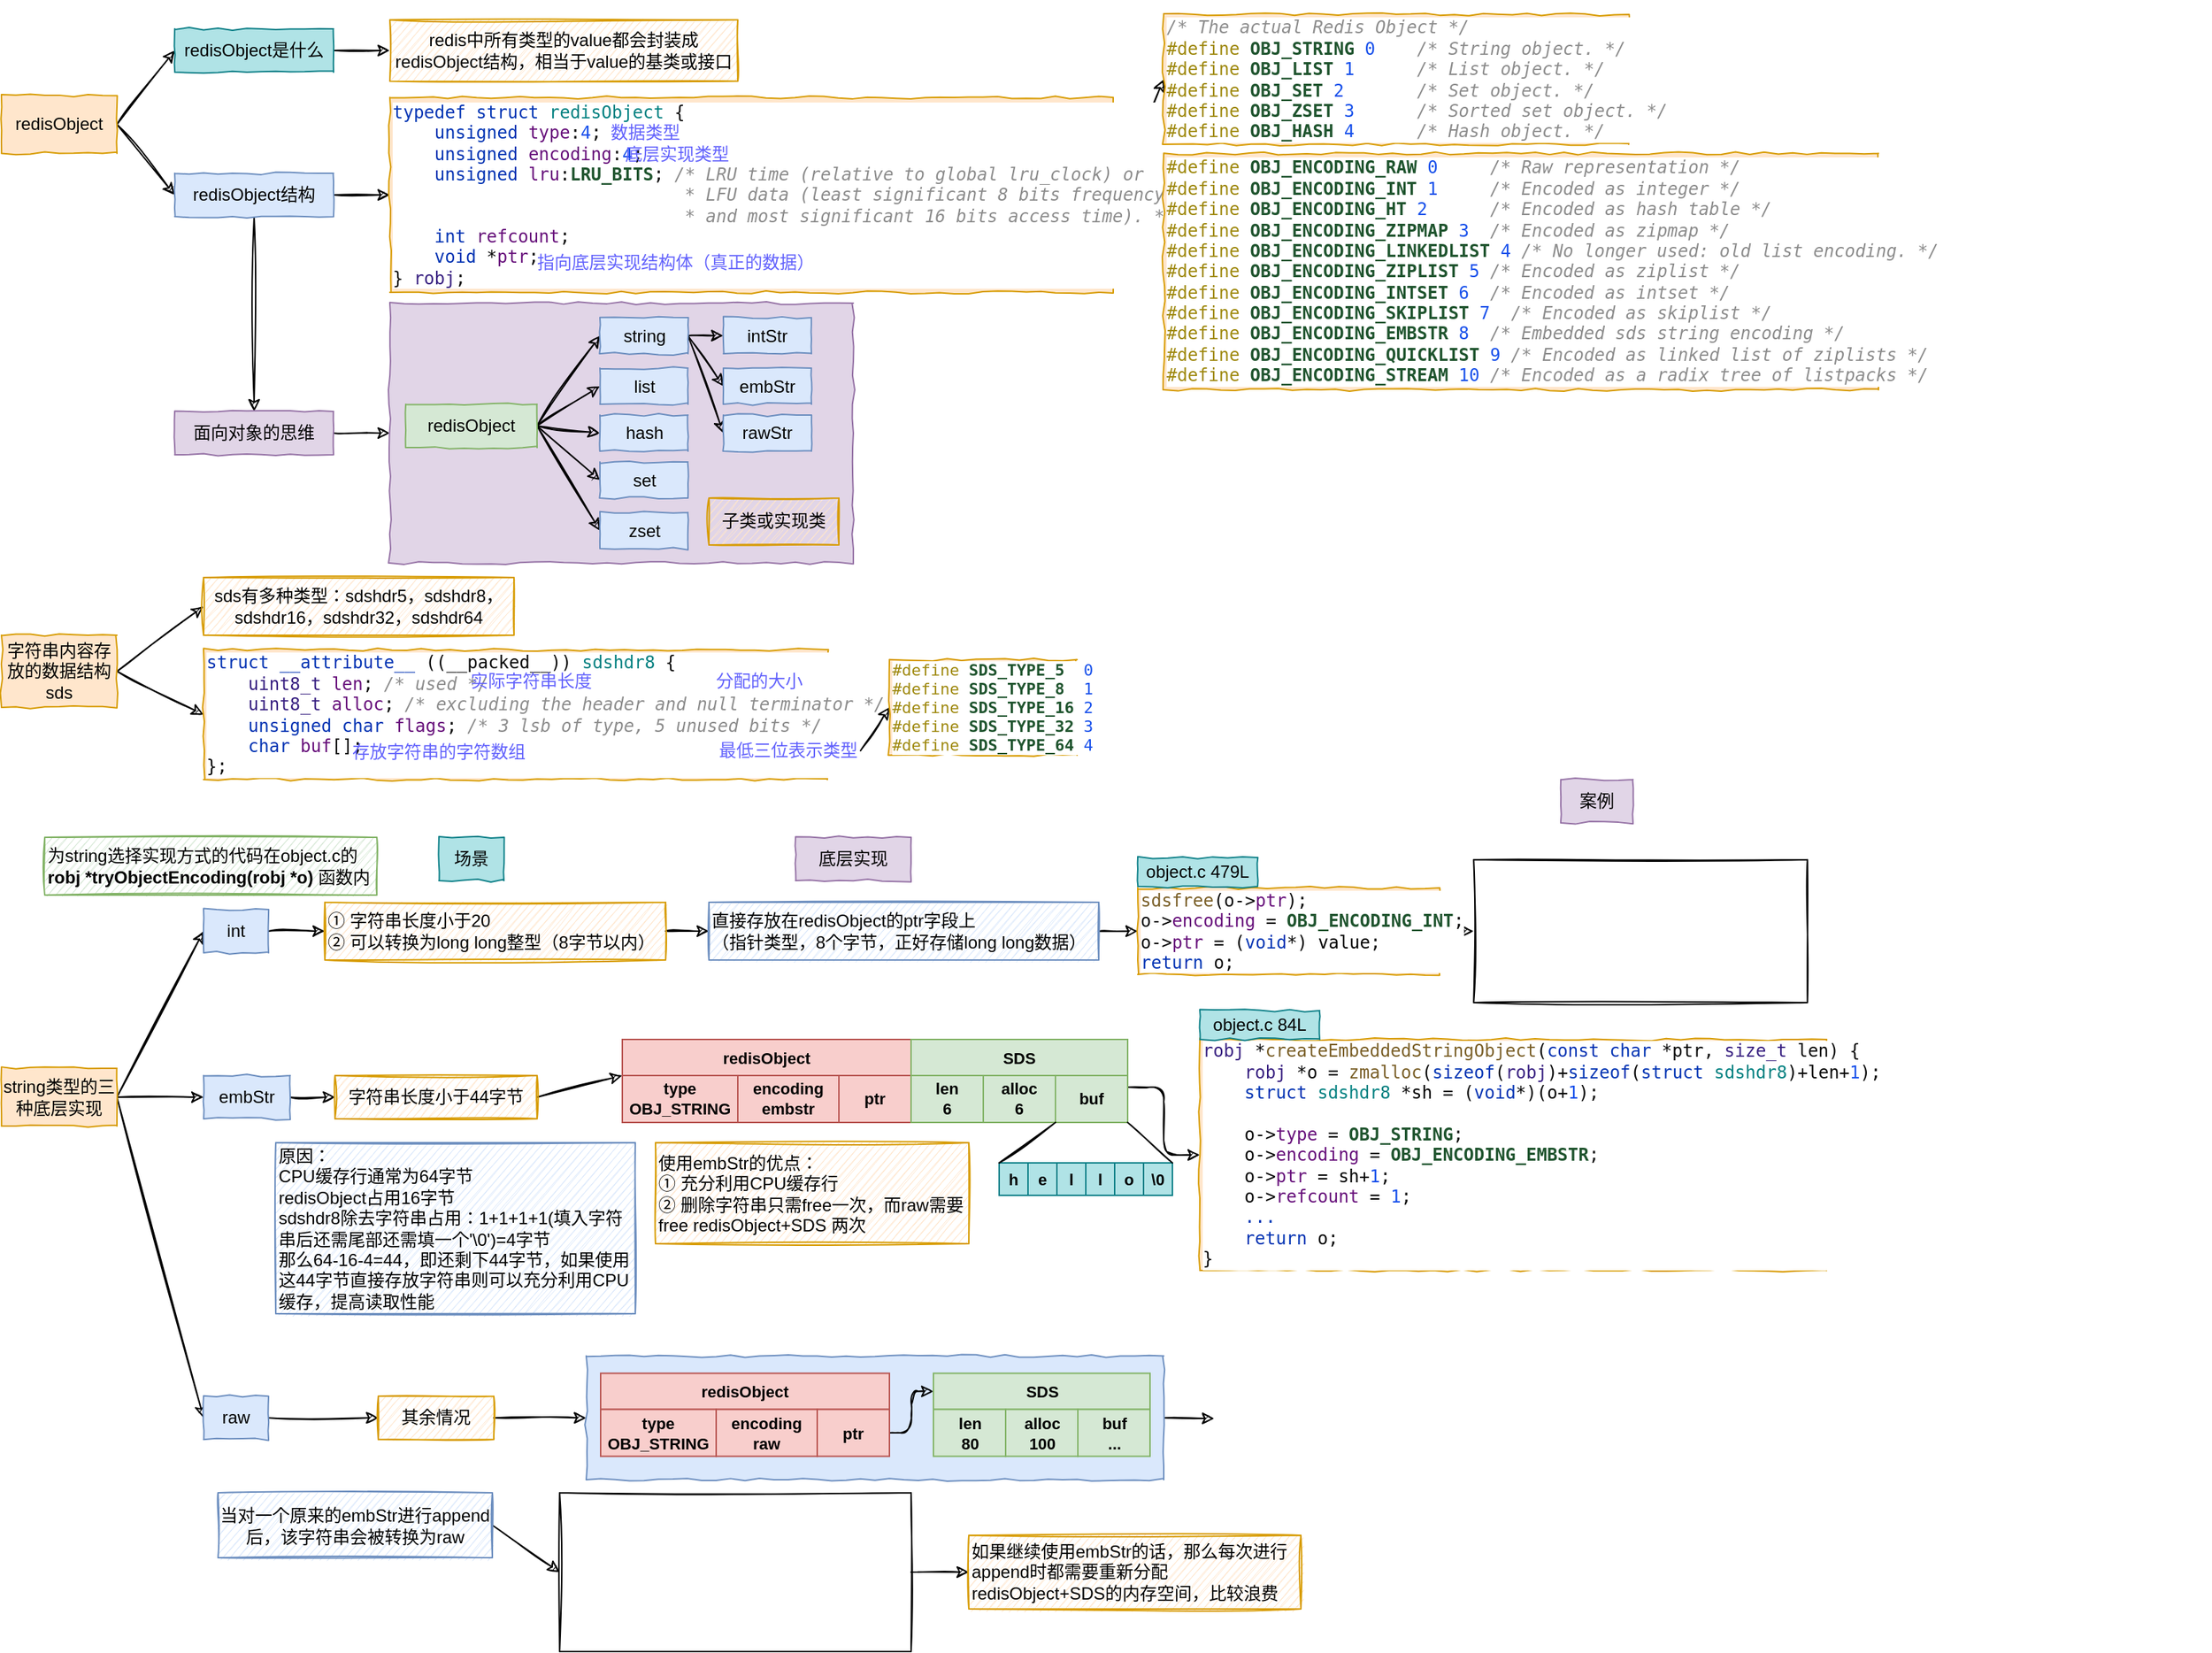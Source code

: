 <mxfile>
    <diagram id="2hPQVOYOipwQLmy5uQ9p" name="第 1 页">
        <mxGraphModel dx="1176" dy="665" grid="1" gridSize="10" guides="1" tooltips="1" connect="1" arrows="1" fold="1" page="1" pageScale="1" pageWidth="827" pageHeight="1169" math="0" shadow="0">
            <root>
                <mxCell id="0"/>
                <mxCell id="1" parent="0"/>
                <mxCell id="146" style="edgeStyle=none;sketch=1;html=1;exitX=1;exitY=0.5;exitDx=0;exitDy=0;entryX=0;entryY=0.5;entryDx=0;entryDy=0;fontSize=11;fontColor=#6262FC;" parent="1" source="143" target="145" edge="1">
                    <mxGeometry relative="1" as="geometry"/>
                </mxCell>
                <mxCell id="143" value="" style="rounded=0;whiteSpace=wrap;html=1;fillColor=#dae8fc;strokeColor=#6c8ebf;comic=1;" parent="1" vertex="1">
                    <mxGeometry x="445" y="979.25" width="400" height="85.75" as="geometry"/>
                </mxCell>
                <mxCell id="5" style="edgeStyle=none;html=1;exitX=1;exitY=0.5;exitDx=0;exitDy=0;entryX=0;entryY=0.5;entryDx=0;entryDy=0;sketch=1;" parent="1" source="2" target="4" edge="1">
                    <mxGeometry relative="1" as="geometry"/>
                </mxCell>
                <mxCell id="10" style="edgeStyle=none;sketch=1;html=1;exitX=1;exitY=0.5;exitDx=0;exitDy=0;entryX=0;entryY=0.5;entryDx=0;entryDy=0;" parent="1" source="2" target="9" edge="1">
                    <mxGeometry relative="1" as="geometry"/>
                </mxCell>
                <mxCell id="2" value="redisObject" style="rounded=0;whiteSpace=wrap;html=1;fillColor=#ffe6cc;strokeColor=#d79b00;comic=1;" parent="1" vertex="1">
                    <mxGeometry x="40" y="106.25" width="80" height="40" as="geometry"/>
                </mxCell>
                <mxCell id="8" style="edgeStyle=none;sketch=1;html=1;exitX=1;exitY=0.5;exitDx=0;exitDy=0;entryX=0;entryY=0.5;entryDx=0;entryDy=0;" parent="1" source="4" target="6" edge="1">
                    <mxGeometry relative="1" as="geometry"/>
                </mxCell>
                <mxCell id="4" value="redisObject是什么" style="rounded=0;whiteSpace=wrap;html=1;fillColor=#b0e3e6;strokeColor=#0e8088;comic=1;" parent="1" vertex="1">
                    <mxGeometry x="160" y="60" width="110" height="30" as="geometry"/>
                </mxCell>
                <mxCell id="6" value="redis中所有类型的value都会封装成redisObject结构，相当于value的基类或接口" style="rounded=0;whiteSpace=wrap;html=1;fillColor=#ffe6cc;strokeColor=#d79b00;comic=1;sketch=1;" parent="1" vertex="1">
                    <mxGeometry x="309" y="53.75" width="241" height="42.5" as="geometry"/>
                </mxCell>
                <mxCell id="12" style="edgeStyle=none;sketch=1;html=1;exitX=1;exitY=0.5;exitDx=0;exitDy=0;entryX=0;entryY=0.5;entryDx=0;entryDy=0;fontSize=11;" parent="1" source="9" target="11" edge="1">
                    <mxGeometry relative="1" as="geometry"/>
                </mxCell>
                <mxCell id="17" style="edgeStyle=none;sketch=1;html=1;exitX=0.5;exitY=1;exitDx=0;exitDy=0;entryX=0.5;entryY=0;entryDx=0;entryDy=0;fontSize=10;fontColor=#6262FC;" parent="1" source="9" target="16" edge="1">
                    <mxGeometry relative="1" as="geometry"/>
                </mxCell>
                <mxCell id="9" value="redisObject结构" style="rounded=0;whiteSpace=wrap;html=1;fillColor=#dae8fc;strokeColor=#6c8ebf;comic=1;" parent="1" vertex="1">
                    <mxGeometry x="160" y="160" width="110" height="30" as="geometry"/>
                </mxCell>
                <mxCell id="82" style="edgeStyle=none;sketch=1;html=1;exitX=1;exitY=0.5;exitDx=0;exitDy=0;entryX=0;entryY=0.5;entryDx=0;entryDy=0;fontSize=11;fontColor=#6262FC;" parent="1" source="11" target="81" edge="1">
                    <mxGeometry relative="1" as="geometry"/>
                </mxCell>
                <mxCell id="84" style="edgeStyle=none;sketch=1;html=1;exitX=1;exitY=0.5;exitDx=0;exitDy=0;entryX=0;entryY=0.5;entryDx=0;entryDy=0;fontSize=11;fontColor=#6262FC;" parent="1" source="11" target="83" edge="1">
                    <mxGeometry relative="1" as="geometry"/>
                </mxCell>
                <mxCell id="11" value="&lt;pre style=&quot;background-color: rgb(255 , 255 , 255) ; color: rgb(8 , 8 , 8) ; font-family: &amp;#34;consolas&amp;#34; , monospace&quot;&gt;&lt;span style=&quot;color: #0033b3&quot;&gt;typedef struct &lt;/span&gt;&lt;span style=&quot;color: #008080&quot;&gt;redisObject &lt;/span&gt;{&lt;br&gt;    &lt;span style=&quot;color: #0033b3&quot;&gt;unsigned &lt;/span&gt;&lt;span style=&quot;color: #660e7a&quot;&gt;type&lt;/span&gt;:&lt;span style=&quot;color: #1750eb&quot;&gt;4&lt;/span&gt;;&lt;br&gt;    &lt;span style=&quot;color: #0033b3&quot;&gt;unsigned &lt;/span&gt;&lt;span style=&quot;color: #660e7a&quot;&gt;encoding&lt;/span&gt;:&lt;span style=&quot;color: #1750eb&quot;&gt;4&lt;/span&gt;;&lt;br&gt;    &lt;span style=&quot;color: #0033b3&quot;&gt;unsigned &lt;/span&gt;&lt;span style=&quot;color: #660e7a&quot;&gt;lru&lt;/span&gt;:&lt;span style=&quot;color: #1f542e ; font-weight: bold&quot;&gt;LRU_BITS&lt;/span&gt;; &lt;span style=&quot;color: #8c8c8c ; font-style: italic&quot;&gt;/* LRU time (relative to global lru_clock) or&lt;br&gt;&lt;/span&gt;&lt;span style=&quot;color: #8c8c8c ; font-style: italic&quot;&gt;                            * LFU data (least significant 8 bits frequency&lt;br&gt;&lt;/span&gt;&lt;span style=&quot;color: #8c8c8c ; font-style: italic&quot;&gt;                            * and most significant 16 bits access time). */&lt;br&gt;&lt;/span&gt;&lt;span style=&quot;color: #8c8c8c ; font-style: italic&quot;&gt;    &lt;/span&gt;&lt;span style=&quot;color: #0033b3&quot;&gt;int &lt;/span&gt;&lt;span style=&quot;color: #660e7a&quot;&gt;refcount&lt;/span&gt;;&lt;br&gt;    &lt;span style=&quot;color: #0033b3&quot;&gt;void &lt;/span&gt;*&lt;span style=&quot;color: #660e7a&quot;&gt;ptr&lt;/span&gt;;&lt;br&gt;} &lt;span style=&quot;color: #371f80&quot;&gt;robj&lt;/span&gt;;&lt;/pre&gt;" style="rounded=0;whiteSpace=wrap;html=1;fillColor=#ffe6cc;strokeColor=#d79b00;comic=1;sketch=0;align=left;" parent="1" vertex="1">
                    <mxGeometry x="309" y="107.5" width="501" height="135" as="geometry"/>
                </mxCell>
                <mxCell id="14" value="&lt;font color=&quot;#6262fc&quot; style=&quot;font-size: 12px&quot;&gt;数据类型&lt;/font&gt;" style="rounded=0;whiteSpace=wrap;html=1;fillColor=none;strokeColor=none;comic=1;sketch=1;align=left;" parent="1" vertex="1">
                    <mxGeometry x="460" y="119" width="60" height="26.25" as="geometry"/>
                </mxCell>
                <mxCell id="15" value="&lt;font color=&quot;#6262fc&quot; style=&quot;font-size: 12px&quot;&gt;底层实现类型&lt;/font&gt;" style="rounded=0;whiteSpace=wrap;html=1;fillColor=none;strokeColor=none;comic=1;sketch=1;align=left;" parent="1" vertex="1">
                    <mxGeometry x="470" y="133.75" width="80" height="26.25" as="geometry"/>
                </mxCell>
                <mxCell id="19" style="edgeStyle=none;sketch=1;html=1;exitX=1;exitY=0.5;exitDx=0;exitDy=0;entryX=0;entryY=0.5;entryDx=0;entryDy=0;fontSize=10;fontColor=#6262FC;" parent="1" source="16" target="21" edge="1">
                    <mxGeometry relative="1" as="geometry">
                        <mxPoint x="309" y="305" as="targetPoint"/>
                    </mxGeometry>
                </mxCell>
                <mxCell id="16" value="面向对象的思维" style="rounded=0;whiteSpace=wrap;html=1;fillColor=#e1d5e7;strokeColor=#9673a6;comic=1;" parent="1" vertex="1">
                    <mxGeometry x="160" y="325" width="110" height="30" as="geometry"/>
                </mxCell>
                <mxCell id="21" value="" style="rounded=0;whiteSpace=wrap;html=1;fillColor=#e1d5e7;strokeColor=#9673a6;comic=1;" parent="1" vertex="1">
                    <mxGeometry x="309" y="250" width="321" height="180" as="geometry"/>
                </mxCell>
                <mxCell id="23" value="" style="edgeStyle=none;sketch=1;html=1;exitX=1;exitY=0.5;exitDx=0;exitDy=0;entryX=0;entryY=0.5;entryDx=0;entryDy=0;fontSize=10;fontColor=#6262FC;" parent="1" source="20" target="26" edge="1">
                    <mxGeometry relative="1" as="geometry">
                        <mxPoint x="459" y="280" as="targetPoint"/>
                    </mxGeometry>
                </mxCell>
                <mxCell id="30" style="edgeStyle=none;sketch=1;html=1;exitX=1;exitY=0.5;exitDx=0;exitDy=0;entryX=0;entryY=0.5;entryDx=0;entryDy=0;fontSize=10;fontColor=#6262FC;" parent="1" source="20" target="25" edge="1">
                    <mxGeometry relative="1" as="geometry"/>
                </mxCell>
                <mxCell id="31" style="edgeStyle=none;sketch=1;html=1;exitX=1;exitY=0.5;exitDx=0;exitDy=0;entryX=0;entryY=0.5;entryDx=0;entryDy=0;fontSize=10;fontColor=#6262FC;" parent="1" source="20" target="27" edge="1">
                    <mxGeometry relative="1" as="geometry"/>
                </mxCell>
                <mxCell id="32" style="edgeStyle=none;sketch=1;html=1;exitX=1;exitY=0.5;exitDx=0;exitDy=0;entryX=0;entryY=0.5;entryDx=0;entryDy=0;fontSize=10;fontColor=#6262FC;" parent="1" source="20" target="28" edge="1">
                    <mxGeometry relative="1" as="geometry"/>
                </mxCell>
                <mxCell id="33" style="edgeStyle=none;sketch=1;html=1;exitX=1;exitY=0.5;exitDx=0;exitDy=0;entryX=0;entryY=0.5;entryDx=0;entryDy=0;fontSize=10;fontColor=#6262FC;" parent="1" source="20" target="29" edge="1">
                    <mxGeometry relative="1" as="geometry"/>
                </mxCell>
                <mxCell id="20" value="redisObject" style="rounded=0;whiteSpace=wrap;html=1;fillColor=#d5e8d4;strokeColor=#82b366;comic=1;" parent="1" vertex="1">
                    <mxGeometry x="320" y="320" width="91" height="30" as="geometry"/>
                </mxCell>
                <mxCell id="24" value="子类或实现类" style="rounded=0;whiteSpace=wrap;html=1;fillColor=#ffe6cc;strokeColor=#d79b00;comic=1;sketch=1;" parent="1" vertex="1">
                    <mxGeometry x="530" y="385" width="90" height="32.5" as="geometry"/>
                </mxCell>
                <mxCell id="25" value="list" style="rounded=0;whiteSpace=wrap;html=1;fillColor=#dae8fc;strokeColor=#6c8ebf;comic=1;" parent="1" vertex="1">
                    <mxGeometry x="454.5" y="295" width="61" height="25" as="geometry"/>
                </mxCell>
                <mxCell id="37" style="edgeStyle=none;sketch=1;html=1;exitX=1;exitY=0.5;exitDx=0;exitDy=0;entryX=0;entryY=0.5;entryDx=0;entryDy=0;fontSize=10;fontColor=#6262FC;" parent="1" source="26" target="34" edge="1">
                    <mxGeometry relative="1" as="geometry"/>
                </mxCell>
                <mxCell id="39" style="edgeStyle=none;sketch=1;html=1;exitX=1;exitY=0.5;exitDx=0;exitDy=0;entryX=0;entryY=0.5;entryDx=0;entryDy=0;fontSize=10;fontColor=#6262FC;" parent="1" source="26" target="35" edge="1">
                    <mxGeometry relative="1" as="geometry"/>
                </mxCell>
                <mxCell id="40" style="edgeStyle=none;sketch=1;html=1;exitX=1;exitY=0.5;exitDx=0;exitDy=0;entryX=0;entryY=0.5;entryDx=0;entryDy=0;fontSize=10;fontColor=#6262FC;" parent="1" source="26" target="36" edge="1">
                    <mxGeometry relative="1" as="geometry"/>
                </mxCell>
                <mxCell id="26" value="string" style="rounded=0;whiteSpace=wrap;html=1;fillColor=#dae8fc;strokeColor=#6c8ebf;comic=1;" parent="1" vertex="1">
                    <mxGeometry x="454.5" y="260" width="61" height="25" as="geometry"/>
                </mxCell>
                <mxCell id="27" value="hash" style="rounded=0;whiteSpace=wrap;html=1;fillColor=#dae8fc;strokeColor=#6c8ebf;comic=1;" parent="1" vertex="1">
                    <mxGeometry x="454.5" y="327.5" width="61" height="25" as="geometry"/>
                </mxCell>
                <mxCell id="28" value="set" style="rounded=0;whiteSpace=wrap;html=1;fillColor=#dae8fc;strokeColor=#6c8ebf;comic=1;" parent="1" vertex="1">
                    <mxGeometry x="454.5" y="360" width="61" height="25" as="geometry"/>
                </mxCell>
                <mxCell id="29" value="zset" style="rounded=0;whiteSpace=wrap;html=1;fillColor=#dae8fc;strokeColor=#6c8ebf;comic=1;" parent="1" vertex="1">
                    <mxGeometry x="454.5" y="395" width="61" height="25" as="geometry"/>
                </mxCell>
                <mxCell id="34" value="intStr" style="rounded=0;whiteSpace=wrap;html=1;fillColor=#dae8fc;strokeColor=#6c8ebf;comic=1;" parent="1" vertex="1">
                    <mxGeometry x="540" y="260" width="61" height="25" as="geometry"/>
                </mxCell>
                <mxCell id="35" value="embStr" style="rounded=0;whiteSpace=wrap;html=1;fillColor=#dae8fc;strokeColor=#6c8ebf;comic=1;" parent="1" vertex="1">
                    <mxGeometry x="540" y="295" width="61" height="25" as="geometry"/>
                </mxCell>
                <mxCell id="36" value="rawStr" style="rounded=0;whiteSpace=wrap;html=1;fillColor=#dae8fc;strokeColor=#6c8ebf;comic=1;" parent="1" vertex="1">
                    <mxGeometry x="540" y="327.5" width="61" height="25" as="geometry"/>
                </mxCell>
                <mxCell id="43" style="edgeStyle=none;sketch=1;html=1;exitX=1;exitY=0.5;exitDx=0;exitDy=0;entryX=0;entryY=0.5;entryDx=0;entryDy=0;fontSize=10;fontColor=#6262FC;" parent="1" source="41" target="42" edge="1">
                    <mxGeometry relative="1" as="geometry"/>
                </mxCell>
                <mxCell id="46" style="edgeStyle=none;sketch=1;html=1;exitX=1;exitY=0.5;exitDx=0;exitDy=0;entryX=0;entryY=0.5;entryDx=0;entryDy=0;fontSize=10;fontColor=#6262FC;" parent="1" source="41" target="44" edge="1">
                    <mxGeometry relative="1" as="geometry"/>
                </mxCell>
                <mxCell id="47" style="edgeStyle=none;sketch=1;html=1;exitX=1;exitY=0.5;exitDx=0;exitDy=0;entryX=0;entryY=0.5;entryDx=0;entryDy=0;fontSize=10;fontColor=#6262FC;" parent="1" source="41" target="45" edge="1">
                    <mxGeometry relative="1" as="geometry"/>
                </mxCell>
                <mxCell id="41" value="string类型的三种底层实现" style="rounded=0;whiteSpace=wrap;html=1;fillColor=#ffe6cc;strokeColor=#d79b00;comic=1;" parent="1" vertex="1">
                    <mxGeometry x="40" y="780" width="80" height="40" as="geometry"/>
                </mxCell>
                <mxCell id="50" style="edgeStyle=none;sketch=1;html=1;exitX=1;exitY=0.5;exitDx=0;exitDy=0;entryX=0;entryY=0.5;entryDx=0;entryDy=0;fontSize=10;fontColor=#6262FC;" parent="1" source="42" target="49" edge="1">
                    <mxGeometry relative="1" as="geometry"/>
                </mxCell>
                <mxCell id="42" value="int" style="rounded=0;whiteSpace=wrap;html=1;fillColor=#dae8fc;strokeColor=#6c8ebf;comic=1;" parent="1" vertex="1">
                    <mxGeometry x="180" y="670" width="45" height="30" as="geometry"/>
                </mxCell>
                <mxCell id="118" style="edgeStyle=orthogonalEdgeStyle;sketch=1;html=1;exitX=1;exitY=0.5;exitDx=0;exitDy=0;entryX=0;entryY=0.5;entryDx=0;entryDy=0;fontSize=11;fontColor=#6262FC;" parent="1" source="44" target="117" edge="1">
                    <mxGeometry relative="1" as="geometry"/>
                </mxCell>
                <mxCell id="44" value="raw" style="rounded=0;whiteSpace=wrap;html=1;fillColor=#dae8fc;strokeColor=#6c8ebf;comic=1;" parent="1" vertex="1">
                    <mxGeometry x="180" y="1007.13" width="45" height="30" as="geometry"/>
                </mxCell>
                <mxCell id="64" style="edgeStyle=none;sketch=1;html=1;exitX=1;exitY=0.5;exitDx=0;exitDy=0;entryX=0;entryY=0.5;entryDx=0;entryDy=0;fontSize=11;fontColor=#6262FC;" parent="1" source="45" target="63" edge="1">
                    <mxGeometry relative="1" as="geometry"/>
                </mxCell>
                <mxCell id="45" value="embStr" style="rounded=0;whiteSpace=wrap;html=1;fillColor=#dae8fc;strokeColor=#6c8ebf;comic=1;" parent="1" vertex="1">
                    <mxGeometry x="180" y="785" width="60" height="30" as="geometry"/>
                </mxCell>
                <mxCell id="48" value="场景" style="rounded=0;whiteSpace=wrap;html=1;fillColor=#b0e3e6;strokeColor=#0e8088;comic=1;" parent="1" vertex="1">
                    <mxGeometry x="343" y="620" width="45" height="30" as="geometry"/>
                </mxCell>
                <mxCell id="54" style="edgeStyle=none;sketch=1;html=1;exitX=1;exitY=0.5;exitDx=0;exitDy=0;entryX=0;entryY=0.5;entryDx=0;entryDy=0;fontSize=10;fontColor=#6262FC;" parent="1" source="49" target="53" edge="1">
                    <mxGeometry relative="1" as="geometry"/>
                </mxCell>
                <mxCell id="49" value="① 字符串长度小于20&lt;br&gt;② 可以转换为long long整型（8字节以内）" style="rounded=0;whiteSpace=wrap;html=1;fillColor=#ffe6cc;strokeColor=#d79b00;comic=1;sketch=1;align=left;" parent="1" vertex="1">
                    <mxGeometry x="264" y="665" width="236" height="40" as="geometry"/>
                </mxCell>
                <mxCell id="51" value="&lt;font color=&quot;#6262fc&quot; style=&quot;font-size: 12px&quot;&gt;指向底层实现结构体（真正的数据）&lt;/font&gt;" style="rounded=0;whiteSpace=wrap;html=1;fillColor=none;strokeColor=none;comic=1;sketch=1;align=left;" parent="1" vertex="1">
                    <mxGeometry x="409" y="208.75" width="201" height="26.25" as="geometry"/>
                </mxCell>
                <mxCell id="52" value="底层实现" style="rounded=0;whiteSpace=wrap;html=1;fillColor=#e1d5e7;strokeColor=#9673a6;comic=1;" parent="1" vertex="1">
                    <mxGeometry x="590" y="620" width="80" height="30" as="geometry"/>
                </mxCell>
                <mxCell id="57" style="edgeStyle=none;sketch=1;html=1;exitX=1;exitY=0.5;exitDx=0;exitDy=0;entryX=0;entryY=0.5;entryDx=0;entryDy=0;fontSize=11;fontColor=#6262FC;" parent="1" source="53" target="56" edge="1">
                    <mxGeometry relative="1" as="geometry"/>
                </mxCell>
                <mxCell id="53" value="直接存放在redisObject的ptr字段上&lt;br&gt;（指针类型，8个字节，正好存储long long数据）" style="rounded=0;whiteSpace=wrap;html=1;fillColor=#dae8fc;strokeColor=#6c8ebf;comic=1;sketch=1;align=left;" parent="1" vertex="1">
                    <mxGeometry x="530" y="665" width="270" height="40" as="geometry"/>
                </mxCell>
                <mxCell id="61" style="edgeStyle=none;sketch=1;html=1;exitX=1;exitY=0.5;exitDx=0;exitDy=0;entryX=0;entryY=0.5;entryDx=0;entryDy=0;fontSize=11;fontColor=#6262FC;" parent="1" source="56" target="60" edge="1">
                    <mxGeometry relative="1" as="geometry"/>
                </mxCell>
                <mxCell id="56" value="&lt;pre style=&quot;background-color: rgb(255 , 255 , 255) ; color: rgb(8 , 8 , 8) ; font-family: &amp;#34;consolas&amp;#34; , monospace&quot;&gt;&lt;span style=&quot;color: #795e26&quot;&gt;sdsfree&lt;/span&gt;(o-&amp;gt;&lt;span style=&quot;color: #660e7a&quot;&gt;ptr&lt;/span&gt;);&lt;br&gt;o-&amp;gt;&lt;span style=&quot;color: #660e7a&quot;&gt;encoding &lt;/span&gt;= &lt;span style=&quot;color: #1f542e ; font-weight: bold&quot;&gt;OBJ_ENCODING_INT&lt;/span&gt;;&lt;br&gt;o-&amp;gt;&lt;span style=&quot;color: #660e7a&quot;&gt;ptr &lt;/span&gt;= (&lt;span style=&quot;color: #0033b3&quot;&gt;void&lt;/span&gt;*) &lt;span style=&quot;color: #000000&quot;&gt;value&lt;/span&gt;;&lt;br&gt;&lt;span style=&quot;color: #0033b3&quot;&gt;return &lt;/span&gt;o;&lt;/pre&gt;" style="rounded=0;whiteSpace=wrap;html=1;fillColor=#ffe6cc;strokeColor=#d79b00;comic=1;align=left;" parent="1" vertex="1">
                    <mxGeometry x="827" y="655" width="209" height="60" as="geometry"/>
                </mxCell>
                <mxCell id="58" value="object.c 479L" style="rounded=0;whiteSpace=wrap;html=1;fillColor=#b0e3e6;strokeColor=#0e8088;comic=1;" parent="1" vertex="1">
                    <mxGeometry x="827" y="634" width="83" height="20" as="geometry"/>
                </mxCell>
                <mxCell id="59" value="案例" style="rounded=0;whiteSpace=wrap;html=1;fillColor=#e1d5e7;strokeColor=#9673a6;comic=1;" parent="1" vertex="1">
                    <mxGeometry x="1120" y="580" width="50" height="30" as="geometry"/>
                </mxCell>
                <mxCell id="60" value="" style="shape=image;imageAspect=0;aspect=fixed;verticalLabelPosition=bottom;verticalAlign=top;comic=1;sketch=1;fontSize=11;fontColor=#6262FC;strokeColor=default;fillColor=none;image=https://codereaper-image-bed.oss-cn-shenzhen.aliyuncs.com/img/image-20220808220659289.png;imageBorder=default;" parent="1" vertex="1">
                    <mxGeometry x="1059.65" y="635.5" width="231.15" height="99" as="geometry"/>
                </mxCell>
                <mxCell id="62" value="为string选择实现方式的代码在object.c的&lt;br&gt;&lt;b&gt;robj *tryObjectEncoding(robj *o)&lt;/b&gt; 函数内" style="rounded=0;whiteSpace=wrap;html=1;fillColor=#d5e8d4;strokeColor=#82b366;comic=1;sketch=1;align=left;" parent="1" vertex="1">
                    <mxGeometry x="70" y="620" width="230" height="40" as="geometry"/>
                </mxCell>
                <mxCell id="107" style="edgeStyle=none;sketch=1;html=1;exitX=1;exitY=0.5;exitDx=0;exitDy=0;entryX=0;entryY=0;entryDx=0;entryDy=0;fontSize=11;fontColor=#6262FC;" parent="1" source="63" target="80" edge="1">
                    <mxGeometry relative="1" as="geometry"/>
                </mxCell>
                <mxCell id="63" value="字符串长度小于44字节" style="rounded=0;whiteSpace=wrap;html=1;fillColor=#ffe6cc;strokeColor=#d79b00;comic=1;sketch=1;align=center;" parent="1" vertex="1">
                    <mxGeometry x="271" y="785" width="140" height="30" as="geometry"/>
                </mxCell>
                <mxCell id="68" style="edgeStyle=none;sketch=1;html=1;exitX=1;exitY=0.5;exitDx=0;exitDy=0;entryX=0;entryY=0.5;entryDx=0;entryDy=0;fontSize=11;fontColor=#6262FC;" parent="1" source="65" target="67" edge="1">
                    <mxGeometry relative="1" as="geometry"/>
                </mxCell>
                <mxCell id="70" style="edgeStyle=none;sketch=1;html=1;exitX=1;exitY=0.5;exitDx=0;exitDy=0;entryX=0;entryY=0.5;entryDx=0;entryDy=0;fontSize=11;fontColor=#6262FC;" parent="1" source="65" target="69" edge="1">
                    <mxGeometry relative="1" as="geometry"/>
                </mxCell>
                <mxCell id="65" value="字符串内容存放的数据结构sds" style="rounded=0;whiteSpace=wrap;html=1;fillColor=#ffe6cc;strokeColor=#d79b00;comic=1;" parent="1" vertex="1">
                    <mxGeometry x="40" y="480" width="80" height="50" as="geometry"/>
                </mxCell>
                <mxCell id="67" value="sds有多种类型：sdshdr5，sdshdr8，sdshdr16，sdshdr32，sdshdr64" style="rounded=0;whiteSpace=wrap;html=1;fillColor=#ffe6cc;strokeColor=#d79b00;comic=1;sketch=1;" parent="1" vertex="1">
                    <mxGeometry x="180" y="440" width="215" height="40" as="geometry"/>
                </mxCell>
                <mxCell id="69" value="&lt;pre style=&quot;background-color: rgb(255 , 255 , 255) ; color: rgb(8 , 8 , 8) ; font-family: &amp;#34;consolas&amp;#34; , monospace&quot;&gt;&lt;span style=&quot;color: #0033b3&quot;&gt;struct __attribute__ &lt;/span&gt;((__packed__)) &lt;span style=&quot;color: #008080&quot;&gt;sdshdr8 &lt;/span&gt;{&lt;br&gt;    &lt;span style=&quot;color: #371f80&quot;&gt;uint8_t &lt;/span&gt;&lt;span style=&quot;color: #660e7a&quot;&gt;len&lt;/span&gt;; &lt;span style=&quot;color: #8c8c8c ; font-style: italic&quot;&gt;/* used */&lt;br&gt;&lt;/span&gt;&lt;span style=&quot;color: #8c8c8c ; font-style: italic&quot;&gt;    &lt;/span&gt;&lt;span style=&quot;color: #371f80&quot;&gt;uint8_t &lt;/span&gt;&lt;span style=&quot;color: #660e7a&quot;&gt;alloc&lt;/span&gt;; &lt;span style=&quot;color: #8c8c8c ; font-style: italic&quot;&gt;/* excluding the header and null terminator */&lt;br&gt;&lt;/span&gt;&lt;span style=&quot;color: #8c8c8c ; font-style: italic&quot;&gt;    &lt;/span&gt;&lt;span style=&quot;color: #0033b3&quot;&gt;unsigned char &lt;/span&gt;&lt;span style=&quot;color: #660e7a&quot;&gt;flags&lt;/span&gt;; &lt;span style=&quot;color: #8c8c8c ; font-style: italic&quot;&gt;/* 3 lsb of type, 5 unused bits */&lt;br&gt;&lt;/span&gt;&lt;span style=&quot;color: #8c8c8c ; font-style: italic&quot;&gt;    &lt;/span&gt;&lt;span style=&quot;color: #0033b3&quot;&gt;char &lt;/span&gt;&lt;span style=&quot;color: #660e7a&quot;&gt;buf&lt;/span&gt;[];&lt;br&gt;};&lt;/pre&gt;" style="rounded=0;whiteSpace=wrap;html=1;fillColor=#ffe6cc;strokeColor=#d79b00;comic=1;sketch=0;align=left;" parent="1" vertex="1">
                    <mxGeometry x="180" y="490" width="432" height="90" as="geometry"/>
                </mxCell>
                <mxCell id="71" value="&lt;font color=&quot;#6262fc&quot; style=&quot;font-size: 12px&quot;&gt;实际字符串长度&lt;/font&gt;" style="rounded=0;whiteSpace=wrap;html=1;fillColor=none;strokeColor=none;comic=1;sketch=1;align=left;" parent="1" vertex="1">
                    <mxGeometry x="363" y="503" width="91.5" height="17.5" as="geometry"/>
                </mxCell>
                <mxCell id="72" value="&lt;font color=&quot;#6262fc&quot; style=&quot;font-size: 12px&quot;&gt;分配的大小&lt;/font&gt;" style="rounded=0;whiteSpace=wrap;html=1;fillColor=none;strokeColor=none;comic=1;sketch=1;align=left;" parent="1" vertex="1">
                    <mxGeometry x="532.5" y="503" width="75" height="17.5" as="geometry"/>
                </mxCell>
                <mxCell id="77" style="edgeStyle=none;sketch=1;html=1;exitX=1;exitY=0.5;exitDx=0;exitDy=0;entryX=0;entryY=0.5;entryDx=0;entryDy=0;fontSize=11;fontColor=#6262FC;" parent="1" source="74" target="76" edge="1">
                    <mxGeometry relative="1" as="geometry"/>
                </mxCell>
                <mxCell id="74" value="&lt;font color=&quot;#6262fc&quot; style=&quot;font-size: 12px&quot;&gt;最低三位表示类型&lt;/font&gt;" style="rounded=0;whiteSpace=wrap;html=1;fillColor=none;strokeColor=none;comic=1;sketch=1;align=left;" parent="1" vertex="1">
                    <mxGeometry x="535" y="550" width="100" height="20" as="geometry"/>
                </mxCell>
                <mxCell id="76" value="&lt;pre style=&quot;background-color: rgb(255 , 255 , 255) ; color: rgb(8 , 8 , 8) ; font-family: &amp;#34;consolas&amp;#34; , monospace ; font-size: 11px&quot;&gt;&lt;pre style=&quot;font-family: &amp;#34;consolas&amp;#34; , monospace&quot;&gt;&lt;span style=&quot;color: #9e880d&quot;&gt;#define &lt;/span&gt;&lt;span style=&quot;color: #1f542e ; font-weight: bold&quot;&gt;SDS_TYPE_5  &lt;/span&gt;&lt;span style=&quot;color: #1750eb&quot;&gt;0&lt;br&gt;&lt;/span&gt;&lt;span style=&quot;color: #9e880d&quot;&gt;#define &lt;/span&gt;&lt;span style=&quot;color: #1f542e ; font-weight: bold&quot;&gt;SDS_TYPE_8  &lt;/span&gt;&lt;span style=&quot;color: #1750eb&quot;&gt;1&lt;br&gt;&lt;/span&gt;&lt;span style=&quot;color: #9e880d&quot;&gt;#define &lt;/span&gt;&lt;span style=&quot;color: #1f542e ; font-weight: bold&quot;&gt;SDS_TYPE_16 &lt;/span&gt;&lt;span style=&quot;color: #1750eb&quot;&gt;2&lt;br&gt;&lt;/span&gt;&lt;span style=&quot;color: #9e880d&quot;&gt;#define &lt;/span&gt;&lt;span style=&quot;color: #1f542e ; font-weight: bold&quot;&gt;SDS_TYPE_32 &lt;/span&gt;&lt;span style=&quot;color: #1750eb&quot;&gt;3&lt;br&gt;&lt;/span&gt;&lt;span style=&quot;color: #9e880d&quot;&gt;#define &lt;/span&gt;&lt;span style=&quot;color: #1f542e ; font-weight: bold&quot;&gt;SDS_TYPE_64 &lt;/span&gt;&lt;span style=&quot;color: #1750eb&quot;&gt;4&lt;/span&gt;&lt;/pre&gt;&lt;/pre&gt;" style="rounded=0;whiteSpace=wrap;html=1;fillColor=#ffe6cc;strokeColor=#d79b00;comic=1;sketch=0;align=left;" parent="1" vertex="1">
                    <mxGeometry x="655" y="496.88" width="130" height="66.25" as="geometry"/>
                </mxCell>
                <mxCell id="78" value="&lt;font color=&quot;#6262fc&quot; style=&quot;font-size: 12px&quot;&gt;存放字符串的字符数组&lt;/font&gt;" style="rounded=0;whiteSpace=wrap;html=1;fillColor=none;strokeColor=none;comic=1;sketch=1;align=left;" parent="1" vertex="1">
                    <mxGeometry x="281" y="552.5" width="133" height="17.5" as="geometry"/>
                </mxCell>
                <mxCell id="81" value="&lt;pre style=&quot;background-color: rgb(255 , 255 , 255) ; color: rgb(8 , 8 , 8) ; font-family: &amp;#34;consolas&amp;#34; , monospace&quot;&gt;&lt;pre style=&quot;font-family: &amp;#34;consolas&amp;#34; , monospace&quot;&gt;&lt;span style=&quot;color: #8c8c8c ; font-style: italic&quot;&gt;/* The actual Redis Object */&lt;br&gt;&lt;/span&gt;&lt;span style=&quot;color: #9e880d&quot;&gt;#define &lt;/span&gt;&lt;span style=&quot;color: #1f542e ; font-weight: bold&quot;&gt;OBJ_STRING &lt;/span&gt;&lt;span style=&quot;color: #1750eb&quot;&gt;0    &lt;/span&gt;&lt;span style=&quot;color: #8c8c8c ; font-style: italic&quot;&gt;/* String object. */&lt;br&gt;&lt;/span&gt;&lt;span style=&quot;color: #9e880d&quot;&gt;#define &lt;/span&gt;&lt;span style=&quot;color: #1f542e ; font-weight: bold&quot;&gt;OBJ_LIST &lt;/span&gt;&lt;span style=&quot;color: #1750eb&quot;&gt;1      &lt;/span&gt;&lt;span style=&quot;color: #8c8c8c ; font-style: italic&quot;&gt;/* List object. */&lt;br&gt;&lt;/span&gt;&lt;span style=&quot;color: #9e880d&quot;&gt;#define &lt;/span&gt;&lt;span style=&quot;color: #1f542e ; font-weight: bold&quot;&gt;OBJ_SET &lt;/span&gt;&lt;span style=&quot;color: #1750eb&quot;&gt;2       &lt;/span&gt;&lt;span style=&quot;color: #8c8c8c ; font-style: italic&quot;&gt;/* Set object. */&lt;br&gt;&lt;/span&gt;&lt;span style=&quot;color: #9e880d&quot;&gt;#define &lt;/span&gt;&lt;span style=&quot;color: #1f542e ; font-weight: bold&quot;&gt;OBJ_ZSET &lt;/span&gt;&lt;span style=&quot;color: #1750eb&quot;&gt;3      &lt;/span&gt;&lt;span style=&quot;color: #8c8c8c ; font-style: italic&quot;&gt;/* Sorted set object. */&lt;br&gt;&lt;/span&gt;&lt;span style=&quot;color: #9e880d&quot;&gt;#define &lt;/span&gt;&lt;span style=&quot;color: #1f542e ; font-weight: bold&quot;&gt;OBJ_HASH &lt;/span&gt;&lt;span style=&quot;color: #1750eb&quot;&gt;4      &lt;/span&gt;&lt;span style=&quot;color: #8c8c8c ; font-style: italic&quot;&gt;/* Hash object. */&lt;/span&gt;&lt;/pre&gt;&lt;/pre&gt;" style="rounded=0;whiteSpace=wrap;html=1;fillColor=#ffe6cc;strokeColor=#d79b00;comic=1;sketch=0;align=left;" parent="1" vertex="1">
                    <mxGeometry x="845" y="50" width="322" height="90" as="geometry"/>
                </mxCell>
                <mxCell id="83" value="&lt;pre style=&quot;background-color: rgb(255 , 255 , 255) ; color: rgb(8 , 8 , 8) ; font-family: &amp;#34;consolas&amp;#34; , monospace ; font-size: 11px&quot;&gt;&lt;pre style=&quot;font-family: &amp;#34;consolas&amp;#34; , monospace ; font-size: 12px&quot;&gt;&lt;pre style=&quot;font-family: &amp;#34;consolas&amp;#34; , monospace&quot;&gt;&lt;span style=&quot;color: #9e880d&quot;&gt;#define &lt;/span&gt;&lt;span style=&quot;color: #1f542e ; font-weight: bold&quot;&gt;OBJ_ENCODING_RAW &lt;/span&gt;&lt;span style=&quot;color: #1750eb&quot;&gt;0     &lt;/span&gt;&lt;span style=&quot;color: #8c8c8c ; font-style: italic&quot;&gt;/* Raw representation */&lt;br&gt;&lt;/span&gt;&lt;span style=&quot;color: #9e880d&quot;&gt;#define &lt;/span&gt;&lt;span style=&quot;color: #1f542e ; font-weight: bold&quot;&gt;OBJ_ENCODING_INT &lt;/span&gt;&lt;span style=&quot;color: #1750eb&quot;&gt;1     &lt;/span&gt;&lt;span style=&quot;color: #8c8c8c ; font-style: italic&quot;&gt;/* Encoded as integer */&lt;br&gt;&lt;/span&gt;&lt;span style=&quot;color: #9e880d&quot;&gt;#define &lt;/span&gt;&lt;span style=&quot;color: #1f542e ; font-weight: bold&quot;&gt;OBJ_ENCODING_HT &lt;/span&gt;&lt;span style=&quot;color: #1750eb&quot;&gt;2      &lt;/span&gt;&lt;span style=&quot;color: #8c8c8c ; font-style: italic&quot;&gt;/* Encoded as hash table */&lt;br&gt;&lt;/span&gt;&lt;span style=&quot;color: #9e880d&quot;&gt;#define &lt;/span&gt;&lt;span style=&quot;color: #1f542e ; font-weight: bold&quot;&gt;OBJ_ENCODING_ZIPMAP &lt;/span&gt;&lt;span style=&quot;color: #1750eb&quot;&gt;3  &lt;/span&gt;&lt;span style=&quot;color: #8c8c8c ; font-style: italic&quot;&gt;/* Encoded as zipmap */&lt;br&gt;&lt;/span&gt;&lt;span style=&quot;color: #9e880d&quot;&gt;#define &lt;/span&gt;&lt;span style=&quot;color: #1f542e ; font-weight: bold&quot;&gt;OBJ_ENCODING_LINKEDLIST &lt;/span&gt;&lt;span style=&quot;color: #1750eb&quot;&gt;4 &lt;/span&gt;&lt;span style=&quot;color: #8c8c8c ; font-style: italic&quot;&gt;/* No longer used: old list encoding. */&lt;br&gt;&lt;/span&gt;&lt;span style=&quot;color: #9e880d&quot;&gt;#define &lt;/span&gt;&lt;span style=&quot;color: #1f542e ; font-weight: bold&quot;&gt;OBJ_ENCODING_ZIPLIST &lt;/span&gt;&lt;span style=&quot;color: #1750eb&quot;&gt;5 &lt;/span&gt;&lt;span style=&quot;color: #8c8c8c ; font-style: italic&quot;&gt;/* Encoded as ziplist */&lt;br&gt;&lt;/span&gt;&lt;span style=&quot;color: #9e880d&quot;&gt;#define &lt;/span&gt;&lt;span style=&quot;color: #1f542e ; font-weight: bold&quot;&gt;OBJ_ENCODING_INTSET &lt;/span&gt;&lt;span style=&quot;color: #1750eb&quot;&gt;6  &lt;/span&gt;&lt;span style=&quot;color: #8c8c8c ; font-style: italic&quot;&gt;/* Encoded as intset */&lt;br&gt;&lt;/span&gt;&lt;span style=&quot;color: #9e880d&quot;&gt;#define &lt;/span&gt;&lt;span style=&quot;color: #1f542e ; font-weight: bold&quot;&gt;OBJ_ENCODING_SKIPLIST &lt;/span&gt;&lt;span style=&quot;color: #1750eb&quot;&gt;7  &lt;/span&gt;&lt;span style=&quot;color: #8c8c8c ; font-style: italic&quot;&gt;/* Encoded as skiplist */&lt;br&gt;&lt;/span&gt;&lt;span style=&quot;color: #9e880d&quot;&gt;#define &lt;/span&gt;&lt;span style=&quot;color: #1f542e ; font-weight: bold&quot;&gt;OBJ_ENCODING_EMBSTR &lt;/span&gt;&lt;span style=&quot;color: #1750eb&quot;&gt;8  &lt;/span&gt;&lt;span style=&quot;color: #8c8c8c ; font-style: italic&quot;&gt;/* Embedded sds string encoding */&lt;br&gt;&lt;/span&gt;&lt;span style=&quot;color: #9e880d&quot;&gt;#define &lt;/span&gt;&lt;span style=&quot;color: #1f542e ; font-weight: bold&quot;&gt;OBJ_ENCODING_QUICKLIST &lt;/span&gt;&lt;span style=&quot;color: #1750eb&quot;&gt;9 &lt;/span&gt;&lt;span style=&quot;color: #8c8c8c ; font-style: italic&quot;&gt;/* Encoded as linked list of ziplists */&lt;br&gt;&lt;/span&gt;&lt;span style=&quot;color: #9e880d&quot;&gt;#define &lt;/span&gt;&lt;span style=&quot;color: #1f542e ; font-weight: bold&quot;&gt;OBJ_ENCODING_STREAM &lt;/span&gt;&lt;span style=&quot;color: #1750eb&quot;&gt;10 &lt;/span&gt;&lt;span style=&quot;color: #8c8c8c ; font-style: italic&quot;&gt;/* Encoded as a radix tree of listpacks */&lt;/span&gt;&lt;/pre&gt;&lt;/pre&gt;&lt;/pre&gt;" style="rounded=0;whiteSpace=wrap;html=1;fillColor=#ffe6cc;strokeColor=#d79b00;comic=1;sketch=0;align=left;" parent="1" vertex="1">
                    <mxGeometry x="845" y="146.25" width="495" height="163.75" as="geometry"/>
                </mxCell>
                <mxCell id="114" style="edgeStyle=none;sketch=1;html=1;exitX=1;exitY=0.5;exitDx=0;exitDy=0;entryX=0;entryY=0.5;entryDx=0;entryDy=0;fontSize=11;fontColor=#6262FC;" parent="1" source="110" target="113" edge="1">
                    <mxGeometry relative="1" as="geometry"/>
                </mxCell>
                <mxCell id="112" style="edgeStyle=orthogonalEdgeStyle;sketch=1;html=1;entryX=0;entryY=0.5;entryDx=0;entryDy=0;fontSize=11;fontColor=#6262FC;exitX=1;exitY=0.25;exitDx=0;exitDy=0;" parent="1" source="92" target="110" edge="1">
                    <mxGeometry relative="1" as="geometry">
                        <mxPoint x="840" y="800" as="sourcePoint"/>
                        <mxPoint x="480" y="795" as="targetPoint"/>
                    </mxGeometry>
                </mxCell>
                <mxCell id="113" value="" style="shape=image;imageAspect=0;aspect=fixed;verticalLabelPosition=bottom;verticalAlign=top;comic=0;sketch=0;fontSize=11;fontColor=#6262FC;strokeColor=default;fillColor=default;image=https://codereaper-image-bed.oss-cn-shenzhen.aliyuncs.com/img/image-20220808225850728.png;" parent="1" vertex="1">
                    <mxGeometry x="1330" y="812.31" width="240" height="55.38" as="geometry"/>
                </mxCell>
                <mxCell id="116" value="原因：&lt;br&gt;CPU缓存行通常为64字节&lt;br&gt;redisObject占用16字节&lt;br&gt;sdshdr8除去字符串占用：1+1+1+1(填入字符串后还需尾部还需填一个'\0')=4字节&lt;br&gt;那么64-16-4=44，即还剩下44字节，如果使用这44字节直接存放字符串则可以充分利用CPU缓存，提高读取性能" style="rounded=0;whiteSpace=wrap;html=1;fillColor=#dae8fc;strokeColor=#6c8ebf;comic=1;sketch=1;align=left;" parent="1" vertex="1">
                    <mxGeometry x="230" y="831.53" width="249" height="118.47" as="geometry"/>
                </mxCell>
                <mxCell id="144" style="sketch=1;html=1;exitX=1;exitY=0.5;exitDx=0;exitDy=0;entryX=0;entryY=0.5;entryDx=0;entryDy=0;fontSize=11;fontColor=#6262FC;" parent="1" source="117" target="143" edge="1">
                    <mxGeometry relative="1" as="geometry"/>
                </mxCell>
                <mxCell id="117" value="其余情况" style="rounded=0;whiteSpace=wrap;html=1;fillColor=#ffe6cc;strokeColor=#d79b00;comic=1;sketch=1;align=center;" parent="1" vertex="1">
                    <mxGeometry x="301" y="1007.13" width="80" height="30" as="geometry"/>
                </mxCell>
                <mxCell id="79" value="&lt;b&gt;redisObject&lt;/b&gt;" style="rounded=0;whiteSpace=wrap;html=1;comic=0;sketch=0;fontSize=11;strokeColor=#b85450;fillColor=#f8cecc;" parent="1" vertex="1">
                    <mxGeometry x="470" y="760" width="200" height="25" as="geometry"/>
                </mxCell>
                <mxCell id="80" value="&lt;b&gt;type&lt;br&gt;OBJ_STRING&lt;/b&gt;" style="rounded=0;whiteSpace=wrap;html=1;comic=0;sketch=0;fontSize=11;strokeColor=#b85450;fillColor=#f8cecc;" parent="1" vertex="1">
                    <mxGeometry x="470" y="785" width="80" height="32.5" as="geometry"/>
                </mxCell>
                <mxCell id="85" value="&lt;b&gt;encoding&lt;br&gt;embstr&lt;/b&gt;" style="rounded=0;whiteSpace=wrap;html=1;comic=0;sketch=0;fontSize=11;strokeColor=#b85450;fillColor=#f8cecc;" parent="1" vertex="1">
                    <mxGeometry x="550" y="785" width="70" height="32.5" as="geometry"/>
                </mxCell>
                <mxCell id="86" value="&lt;b&gt;ptr&lt;/b&gt;" style="rounded=0;whiteSpace=wrap;html=1;comic=0;sketch=0;fontSize=11;strokeColor=#b85450;fillColor=#f8cecc;" parent="1" vertex="1">
                    <mxGeometry x="620" y="785" width="50" height="32.5" as="geometry"/>
                </mxCell>
                <mxCell id="88" value="&lt;b&gt;SDS&lt;/b&gt;" style="rounded=0;whiteSpace=wrap;html=1;comic=0;sketch=0;fontSize=11;strokeColor=#82b366;fillColor=#d5e8d4;" parent="1" vertex="1">
                    <mxGeometry x="670" y="760" width="150" height="25" as="geometry"/>
                </mxCell>
                <mxCell id="90" value="&lt;b&gt;len&lt;br&gt;6&lt;br&gt;&lt;/b&gt;" style="rounded=0;whiteSpace=wrap;html=1;comic=0;sketch=0;fontSize=11;strokeColor=#82b366;fillColor=#d5e8d4;" parent="1" vertex="1">
                    <mxGeometry x="670" y="785" width="50" height="32.5" as="geometry"/>
                </mxCell>
                <mxCell id="91" value="&lt;b&gt;alloc&lt;br&gt;6&lt;br&gt;&lt;/b&gt;" style="rounded=0;whiteSpace=wrap;html=1;comic=0;sketch=0;fontSize=11;strokeColor=#82b366;fillColor=#d5e8d4;" parent="1" vertex="1">
                    <mxGeometry x="720" y="785" width="50" height="32.5" as="geometry"/>
                </mxCell>
                <mxCell id="92" value="&lt;b&gt;buf&lt;br&gt;&lt;/b&gt;" style="rounded=0;whiteSpace=wrap;html=1;comic=0;sketch=0;fontSize=11;strokeColor=#82b366;fillColor=#d5e8d4;" parent="1" vertex="1">
                    <mxGeometry x="770" y="785" width="50" height="32.5" as="geometry"/>
                </mxCell>
                <mxCell id="93" value="&lt;b&gt;h&lt;br&gt;&lt;/b&gt;" style="rounded=0;whiteSpace=wrap;html=1;comic=0;sketch=0;fontSize=11;strokeColor=#0e8088;fillColor=#b0e3e6;" parent="1" vertex="1">
                    <mxGeometry x="731" y="845.5" width="20" height="22.5" as="geometry"/>
                </mxCell>
                <mxCell id="94" value="&lt;b&gt;e&lt;br&gt;&lt;/b&gt;" style="rounded=0;whiteSpace=wrap;html=1;comic=0;sketch=0;fontSize=11;strokeColor=#0e8088;fillColor=#b0e3e6;" parent="1" vertex="1">
                    <mxGeometry x="751" y="845.5" width="20" height="22.5" as="geometry"/>
                </mxCell>
                <mxCell id="95" value="&lt;b&gt;l&lt;br&gt;&lt;/b&gt;" style="rounded=0;whiteSpace=wrap;html=1;comic=0;sketch=0;fontSize=11;strokeColor=#0e8088;fillColor=#b0e3e6;" parent="1" vertex="1">
                    <mxGeometry x="771" y="845.5" width="20" height="22.5" as="geometry"/>
                </mxCell>
                <mxCell id="96" value="&lt;b&gt;l&lt;br&gt;&lt;/b&gt;" style="rounded=0;whiteSpace=wrap;html=1;comic=0;sketch=0;fontSize=11;strokeColor=#0e8088;fillColor=#b0e3e6;" parent="1" vertex="1">
                    <mxGeometry x="791" y="845.5" width="20" height="22.5" as="geometry"/>
                </mxCell>
                <mxCell id="97" value="&lt;b&gt;o&lt;br&gt;&lt;/b&gt;" style="rounded=0;whiteSpace=wrap;html=1;comic=0;sketch=0;fontSize=11;strokeColor=#0e8088;fillColor=#b0e3e6;" parent="1" vertex="1">
                    <mxGeometry x="811" y="845.5" width="20" height="22.5" as="geometry"/>
                </mxCell>
                <mxCell id="99" value="&lt;b&gt;\0&lt;br&gt;&lt;/b&gt;" style="rounded=0;whiteSpace=wrap;html=1;comic=0;sketch=0;fontSize=11;strokeColor=#0e8088;fillColor=#b0e3e6;" parent="1" vertex="1">
                    <mxGeometry x="831" y="845.5" width="20" height="22.5" as="geometry"/>
                </mxCell>
                <mxCell id="100" value="" style="endArrow=none;html=1;sketch=1;fontSize=11;fontColor=#6262FC;entryX=1;entryY=1;entryDx=0;entryDy=0;exitX=0;exitY=0;exitDx=0;exitDy=0;" parent="1" source="93" target="91" edge="1">
                    <mxGeometry width="50" height="50" relative="1" as="geometry">
                        <mxPoint x="500" y="907.5" as="sourcePoint"/>
                        <mxPoint x="550" y="857.5" as="targetPoint"/>
                    </mxGeometry>
                </mxCell>
                <mxCell id="101" value="" style="endArrow=none;html=1;sketch=1;fontSize=11;fontColor=#6262FC;entryX=1;entryY=1;entryDx=0;entryDy=0;exitX=1;exitY=0;exitDx=0;exitDy=0;" parent="1" source="99" target="92" edge="1">
                    <mxGeometry width="50" height="50" relative="1" as="geometry">
                        <mxPoint x="700" y="867.5" as="sourcePoint"/>
                        <mxPoint x="780" y="827.5" as="targetPoint"/>
                    </mxGeometry>
                </mxCell>
                <mxCell id="135" style="edgeStyle=orthogonalEdgeStyle;sketch=1;html=1;exitX=1;exitY=0.5;exitDx=0;exitDy=0;entryX=0;entryY=0.5;entryDx=0;entryDy=0;fontSize=11;fontColor=#6262FC;" parent="1" source="122" target="123" edge="1">
                    <mxGeometry relative="1" as="geometry"/>
                </mxCell>
                <mxCell id="137" value="" style="group" parent="1" vertex="1" connectable="0">
                    <mxGeometry x="455" y="991.25" width="200" height="57.5" as="geometry"/>
                </mxCell>
                <mxCell id="119" value="&lt;b&gt;redisObject&lt;/b&gt;" style="rounded=0;whiteSpace=wrap;html=1;comic=0;sketch=0;fontSize=11;strokeColor=#b85450;fillColor=#f8cecc;" parent="137" vertex="1">
                    <mxGeometry width="200" height="25" as="geometry"/>
                </mxCell>
                <mxCell id="120" value="&lt;b&gt;type&lt;br&gt;OBJ_STRING&lt;/b&gt;" style="rounded=0;whiteSpace=wrap;html=1;comic=0;sketch=0;fontSize=11;strokeColor=#b85450;fillColor=#f8cecc;" parent="137" vertex="1">
                    <mxGeometry y="25" width="80" height="32.5" as="geometry"/>
                </mxCell>
                <mxCell id="121" value="&lt;b&gt;encoding&lt;br&gt;raw&lt;br&gt;&lt;/b&gt;" style="rounded=0;whiteSpace=wrap;html=1;comic=0;sketch=0;fontSize=11;strokeColor=#b85450;fillColor=#f8cecc;" parent="137" vertex="1">
                    <mxGeometry x="80" y="25" width="70" height="32.5" as="geometry"/>
                </mxCell>
                <mxCell id="122" value="&lt;b&gt;ptr&lt;/b&gt;" style="rounded=0;whiteSpace=wrap;html=1;comic=0;sketch=0;fontSize=11;strokeColor=#b85450;fillColor=#f8cecc;" parent="137" vertex="1">
                    <mxGeometry x="150" y="25" width="50" height="32.5" as="geometry"/>
                </mxCell>
                <mxCell id="123" value="&lt;b&gt;SDS&lt;/b&gt;" style="rounded=0;whiteSpace=wrap;html=1;comic=0;sketch=0;fontSize=11;strokeColor=#82b366;fillColor=#d5e8d4;" parent="1" vertex="1">
                    <mxGeometry x="685.5" y="991.25" width="150" height="25" as="geometry"/>
                </mxCell>
                <mxCell id="124" value="&lt;b&gt;len&lt;br&gt;80&lt;br&gt;&lt;/b&gt;" style="rounded=0;whiteSpace=wrap;html=1;comic=0;sketch=0;fontSize=11;strokeColor=#82b366;fillColor=#d5e8d4;" parent="1" vertex="1">
                    <mxGeometry x="685.5" y="1016.25" width="50" height="32.5" as="geometry"/>
                </mxCell>
                <mxCell id="125" value="&lt;b&gt;alloc&lt;br&gt;100&lt;br&gt;&lt;/b&gt;" style="rounded=0;whiteSpace=wrap;html=1;comic=0;sketch=0;fontSize=11;strokeColor=#82b366;fillColor=#d5e8d4;" parent="1" vertex="1">
                    <mxGeometry x="735.5" y="1016.25" width="50" height="32.5" as="geometry"/>
                </mxCell>
                <mxCell id="126" value="&lt;b&gt;buf&lt;br&gt;...&lt;br&gt;&lt;/b&gt;" style="rounded=0;whiteSpace=wrap;html=1;comic=0;sketch=0;fontSize=11;strokeColor=#82b366;fillColor=#d5e8d4;" parent="1" vertex="1">
                    <mxGeometry x="785.5" y="1016.25" width="50" height="32.5" as="geometry"/>
                </mxCell>
                <mxCell id="145" value="" style="shape=image;imageAspect=0;aspect=fixed;verticalLabelPosition=bottom;verticalAlign=top;comic=0;sketch=1;fontSize=11;fontColor=#6262FC;strokeColor=default;fillColor=default;image=https://codereaper-image-bed.oss-cn-shenzhen.aliyuncs.com/img/image-20220808232545936.png;" parent="1" vertex="1">
                    <mxGeometry x="880" y="996.45" width="554.77" height="52.28" as="geometry"/>
                </mxCell>
                <mxCell id="149" style="edgeStyle=none;sketch=1;html=1;exitX=1;exitY=0.5;exitDx=0;exitDy=0;entryX=0;entryY=0.5;entryDx=0;entryDy=0;fontSize=11;fontColor=#6262FC;" parent="1" source="147" target="148" edge="1">
                    <mxGeometry relative="1" as="geometry"/>
                </mxCell>
                <mxCell id="147" value="当对一个原来的embStr进行append后，该字符串会被转换为raw" style="rounded=0;whiteSpace=wrap;html=1;fillColor=#dae8fc;strokeColor=#6c8ebf;comic=1;sketch=1;align=center;" parent="1" vertex="1">
                    <mxGeometry x="190" y="1074" width="190" height="45" as="geometry"/>
                </mxCell>
                <mxCell id="151" style="edgeStyle=none;sketch=1;html=1;exitX=1;exitY=0.5;exitDx=0;exitDy=0;entryX=0;entryY=0.5;entryDx=0;entryDy=0;fontSize=11;fontColor=#6262FC;" parent="1" source="148" target="150" edge="1">
                    <mxGeometry relative="1" as="geometry"/>
                </mxCell>
                <mxCell id="148" value="" style="shape=image;imageAspect=0;aspect=fixed;verticalLabelPosition=bottom;verticalAlign=top;comic=0;sketch=1;fontSize=11;fontColor=#6262FC;strokeColor=default;fillColor=default;image=https://codereaper-image-bed.oss-cn-shenzhen.aliyuncs.com/img/image-20220808232936114.png;imageBorder=default;" parent="1" vertex="1">
                    <mxGeometry x="426.6" y="1074" width="243.4" height="110" as="geometry"/>
                </mxCell>
                <mxCell id="150" value="如果继续使用embStr的话，那么每次进行append时都需要重新分配redisObject+SDS的内存空间，比较浪费" style="rounded=0;whiteSpace=wrap;html=1;fillColor=#ffe6cc;strokeColor=#d79b00;comic=1;sketch=1;align=left;" parent="1" vertex="1">
                    <mxGeometry x="710" y="1103.5" width="230" height="51" as="geometry"/>
                </mxCell>
                <mxCell id="152" value="使用embStr的优点：&lt;br&gt;① 充分利用CPU缓存行&lt;br&gt;② 删除字符串只需free一次，而raw需要free redisObject+SDS 两次" style="rounded=0;whiteSpace=wrap;html=1;fillColor=#ffe6cc;strokeColor=#d79b00;comic=1;sketch=1;align=left;" parent="1" vertex="1">
                    <mxGeometry x="493" y="831.53" width="217" height="70" as="geometry"/>
                </mxCell>
                <mxCell id="110" value="&lt;pre style=&quot;background-color: rgb(255 , 255 , 255) ; font-family: &amp;#34;consolas&amp;#34; , monospace&quot;&gt;&lt;pre style=&quot;font-family: &amp;#34;consolas&amp;#34; , monospace&quot;&gt;&lt;span style=&quot;color: rgb(55 , 31 , 128)&quot;&gt;robj &lt;/span&gt;&lt;font color=&quot;#080808&quot; style=&quot;font-size: 12px&quot;&gt;*&lt;/font&gt;&lt;span style=&quot;color: rgb(121 , 94 , 38)&quot;&gt;createEmbeddedStringObject&lt;/span&gt;&lt;font color=&quot;#080808&quot; style=&quot;font-size: 12px&quot;&gt;(&lt;/font&gt;&lt;span style=&quot;color: rgb(0 , 51 , 179)&quot;&gt;const char &lt;/span&gt;&lt;font color=&quot;#080808&quot; style=&quot;font-size: 12px&quot;&gt;*ptr, &lt;/font&gt;&lt;span style=&quot;color: rgb(55 , 31 , 128)&quot;&gt;size_t &lt;/span&gt;&lt;font color=&quot;#080808&quot; style=&quot;font-size: 12px&quot;&gt;len) {&lt;br&gt;    &lt;/font&gt;&lt;span style=&quot;color: rgb(55 , 31 , 128)&quot;&gt;robj &lt;/span&gt;&lt;font color=&quot;#080808&quot; style=&quot;font-size: 12px&quot;&gt;*&lt;/font&gt;&lt;span style=&quot;color: rgb(0 , 0 , 0)&quot;&gt;o &lt;/span&gt;&lt;font color=&quot;#080808&quot; style=&quot;font-size: 12px&quot;&gt;= &lt;/font&gt;&lt;span style=&quot;color: rgb(121 , 94 , 38)&quot;&gt;zmalloc&lt;/span&gt;&lt;font color=&quot;#080808&quot; style=&quot;font-size: 12px&quot;&gt;(&lt;/font&gt;&lt;span style=&quot;color: rgb(0 , 51 , 179)&quot;&gt;sizeof&lt;/span&gt;&lt;font color=&quot;#080808&quot; style=&quot;font-size: 12px&quot;&gt;(&lt;/font&gt;&lt;span style=&quot;color: rgb(55 , 31 , 128)&quot;&gt;robj&lt;/span&gt;&lt;font color=&quot;#080808&quot; style=&quot;font-size: 12px&quot;&gt;)+&lt;/font&gt;&lt;span style=&quot;color: rgb(0 , 51 , 179)&quot;&gt;sizeof&lt;/span&gt;&lt;font color=&quot;#080808&quot; style=&quot;font-size: 12px&quot;&gt;(&lt;/font&gt;&lt;span style=&quot;color: rgb(0 , 51 , 179)&quot;&gt;struct &lt;/span&gt;&lt;span style=&quot;color: rgb(0 , 128 , 128)&quot;&gt;sdshdr8&lt;/span&gt;&lt;font color=&quot;#080808&quot; style=&quot;font-size: 12px&quot;&gt;)+len+&lt;/font&gt;&lt;span style=&quot;color: rgb(23 , 80 , 235)&quot;&gt;1&lt;/span&gt;&lt;font color=&quot;#080808&quot; style=&quot;font-size: 12px&quot;&gt;);&lt;br&gt;    &lt;/font&gt;&lt;span style=&quot;color: rgb(0 , 51 , 179)&quot;&gt;struct &lt;/span&gt;&lt;span style=&quot;color: rgb(0 , 128 , 128)&quot;&gt;sdshdr8 &lt;/span&gt;&lt;font color=&quot;#080808&quot; style=&quot;font-size: 12px&quot;&gt;*&lt;/font&gt;&lt;span style=&quot;color: rgb(0 , 0 , 0)&quot;&gt;sh &lt;/span&gt;&lt;font color=&quot;#080808&quot; style=&quot;font-size: 12px&quot;&gt;= (&lt;/font&gt;&lt;span style=&quot;color: rgb(0 , 51 , 179)&quot;&gt;void&lt;/span&gt;&lt;font color=&quot;#080808&quot; style=&quot;font-size: 12px&quot;&gt;*)(&lt;/font&gt;&lt;span style=&quot;color: rgb(0 , 0 , 0)&quot;&gt;o&lt;/span&gt;&lt;font color=&quot;#080808&quot; style=&quot;font-size: 12px&quot;&gt;+&lt;/font&gt;&lt;span style=&quot;color: rgb(23 , 80 , 235)&quot;&gt;1&lt;/span&gt;&lt;font color=&quot;#080808&quot; style=&quot;font-size: 12px&quot;&gt;);&lt;br&gt;&lt;br&gt;    &lt;/font&gt;&lt;span style=&quot;color: rgb(0 , 0 , 0)&quot;&gt;o&lt;/span&gt;&lt;font color=&quot;#080808&quot; style=&quot;font-size: 12px&quot;&gt;-&amp;gt;&lt;/font&gt;&lt;span style=&quot;color: rgb(102 , 14 , 122)&quot;&gt;type &lt;/span&gt;&lt;font color=&quot;#080808&quot; style=&quot;font-size: 12px&quot;&gt;= &lt;/font&gt;&lt;span style=&quot;color: rgb(31 , 84 , 46) ; font-weight: bold&quot;&gt;OBJ_STRING&lt;/span&gt;&lt;font color=&quot;#080808&quot; style=&quot;font-size: 12px&quot;&gt;;&lt;br&gt;    &lt;/font&gt;&lt;span style=&quot;color: rgb(0 , 0 , 0)&quot;&gt;o&lt;/span&gt;&lt;font color=&quot;#080808&quot; style=&quot;font-size: 12px&quot;&gt;-&amp;gt;&lt;/font&gt;&lt;span style=&quot;color: rgb(102 , 14 , 122)&quot;&gt;encoding &lt;/span&gt;&lt;font color=&quot;#080808&quot; style=&quot;font-size: 12px&quot;&gt;= &lt;/font&gt;&lt;span style=&quot;color: rgb(31 , 84 , 46) ; font-weight: bold&quot;&gt;OBJ_ENCODING_EMBSTR&lt;/span&gt;&lt;font color=&quot;#080808&quot; style=&quot;font-size: 12px&quot;&gt;;&lt;br&gt;    &lt;/font&gt;&lt;span style=&quot;color: rgb(0 , 0 , 0)&quot;&gt;o&lt;/span&gt;&lt;font color=&quot;#080808&quot; style=&quot;font-size: 12px&quot;&gt;-&amp;gt;&lt;/font&gt;&lt;span style=&quot;color: rgb(102 , 14 , 122)&quot;&gt;ptr &lt;/span&gt;&lt;font color=&quot;#080808&quot; style=&quot;font-size: 12px&quot;&gt;= &lt;/font&gt;&lt;span style=&quot;color: rgb(0 , 0 , 0)&quot;&gt;sh&lt;/span&gt;&lt;font color=&quot;#080808&quot; style=&quot;font-size: 12px&quot;&gt;+&lt;/font&gt;&lt;span style=&quot;color: rgb(23 , 80 , 235)&quot;&gt;1&lt;/span&gt;&lt;font color=&quot;#080808&quot; style=&quot;font-size: 12px&quot;&gt;;&lt;br&gt;    &lt;/font&gt;&lt;span style=&quot;color: rgb(0 , 0 , 0)&quot;&gt;o&lt;/span&gt;&lt;font color=&quot;#080808&quot; style=&quot;font-size: 12px&quot;&gt;-&amp;gt;&lt;/font&gt;&lt;span style=&quot;color: rgb(102 , 14 , 122)&quot;&gt;refcount &lt;/span&gt;&lt;font color=&quot;#080808&quot; style=&quot;font-size: 12px&quot;&gt;= &lt;/font&gt;&lt;span style=&quot;color: rgb(23 , 80 , 235)&quot;&gt;1&lt;/span&gt;&lt;font color=&quot;#080808&quot; style=&quot;font-size: 12px&quot;&gt;;&lt;br&gt;    &lt;/font&gt;&lt;font color=&quot;#0033b3&quot; style=&quot;font-size: 12px&quot;&gt;...&lt;/font&gt;&lt;font color=&quot;#080808&quot; style=&quot;font-size: 12px&quot;&gt;&lt;br&gt;    &lt;/font&gt;&lt;span style=&quot;color: rgb(0 , 51 , 179)&quot;&gt;return &lt;/span&gt;&lt;span style=&quot;color: rgb(0 , 0 , 0)&quot;&gt;o&lt;/span&gt;&lt;font color=&quot;#080808&quot; style=&quot;font-size: 12px&quot;&gt;;&lt;br&gt;}&lt;/font&gt;&lt;/pre&gt;&lt;/pre&gt;" style="rounded=0;whiteSpace=wrap;html=1;fillColor=#ffe6cc;strokeColor=#d79b00;comic=1;align=left;" parent="1" vertex="1">
                    <mxGeometry x="870" y="760" width="434" height="160" as="geometry"/>
                </mxCell>
                <mxCell id="111" value="object.c 84L" style="rounded=0;whiteSpace=wrap;html=1;fillColor=#b0e3e6;strokeColor=#0e8088;comic=1;" parent="1" vertex="1">
                    <mxGeometry x="870" y="740" width="83" height="20" as="geometry"/>
                </mxCell>
            </root>
        </mxGraphModel>
    </diagram>
</mxfile>